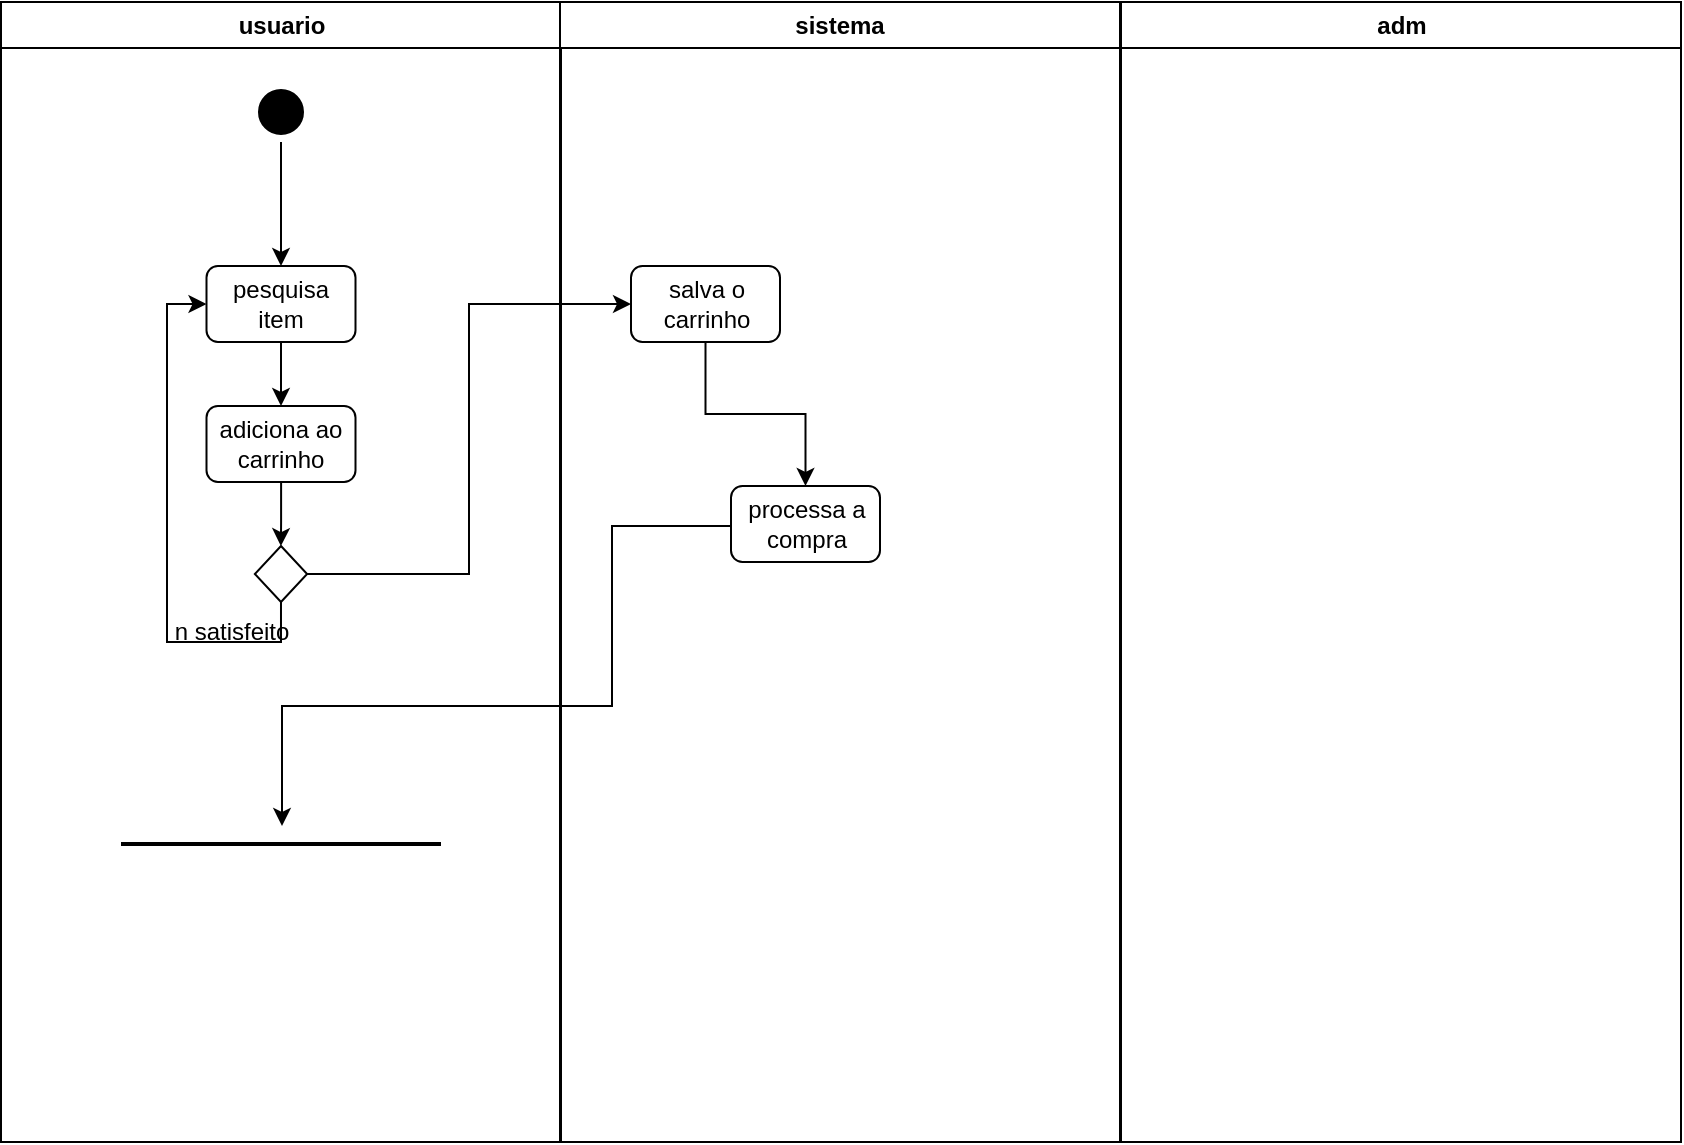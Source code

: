 <mxfile version="22.1.11" type="github">
  <diagram name="Page-1" id="e7e014a7-5840-1c2e-5031-d8a46d1fe8dd">
    <mxGraphModel dx="987" dy="571" grid="1" gridSize="10" guides="1" tooltips="1" connect="1" arrows="1" fold="1" page="1" pageScale="1" pageWidth="1169" pageHeight="826" background="none" math="0" shadow="0">
      <root>
        <mxCell id="0" />
        <mxCell id="1" parent="0" />
        <mxCell id="2" value="usuario" style="swimlane;whiteSpace=wrap" parent="1" vertex="1">
          <mxGeometry x="164.5" y="128" width="280" height="570" as="geometry" />
        </mxCell>
        <mxCell id="z-WEhTvD3s7KnRMiJ6-K-43" style="edgeStyle=orthogonalEdgeStyle;rounded=0;orthogonalLoop=1;jettySize=auto;html=1;exitX=0.5;exitY=1;exitDx=0;exitDy=0;entryX=0.5;entryY=0;entryDx=0;entryDy=0;" edge="1" parent="2" source="5" target="z-WEhTvD3s7KnRMiJ6-K-42">
          <mxGeometry relative="1" as="geometry" />
        </mxCell>
        <mxCell id="5" value="" style="ellipse;shape=startState;fillColor=#000000;strokeColor=#000000;" parent="2" vertex="1">
          <mxGeometry x="125" y="40" width="30" height="30" as="geometry" />
        </mxCell>
        <mxCell id="z-WEhTvD3s7KnRMiJ6-K-49" style="edgeStyle=orthogonalEdgeStyle;rounded=0;orthogonalLoop=1;jettySize=auto;html=1;exitX=0.5;exitY=1;exitDx=0;exitDy=0;entryX=0.5;entryY=0;entryDx=0;entryDy=0;" edge="1" parent="2" source="z-WEhTvD3s7KnRMiJ6-K-42" target="z-WEhTvD3s7KnRMiJ6-K-48">
          <mxGeometry relative="1" as="geometry" />
        </mxCell>
        <mxCell id="z-WEhTvD3s7KnRMiJ6-K-42" value="pesquisa item" style="rounded=1;whiteSpace=wrap;html=1;" vertex="1" parent="2">
          <mxGeometry x="102.75" y="132" width="74.5" height="38" as="geometry" />
        </mxCell>
        <mxCell id="z-WEhTvD3s7KnRMiJ6-K-52" style="edgeStyle=orthogonalEdgeStyle;rounded=0;orthogonalLoop=1;jettySize=auto;html=1;exitX=0.5;exitY=1;exitDx=0;exitDy=0;entryX=0;entryY=0.5;entryDx=0;entryDy=0;" edge="1" parent="2" source="z-WEhTvD3s7KnRMiJ6-K-44" target="z-WEhTvD3s7KnRMiJ6-K-42">
          <mxGeometry relative="1" as="geometry">
            <Array as="points">
              <mxPoint x="140" y="320" />
              <mxPoint x="83" y="320" />
              <mxPoint x="83" y="151" />
            </Array>
          </mxGeometry>
        </mxCell>
        <mxCell id="z-WEhTvD3s7KnRMiJ6-K-44" value="" style="rhombus;whiteSpace=wrap;html=1;" vertex="1" parent="2">
          <mxGeometry x="126.93" y="272" width="26.13" height="28" as="geometry" />
        </mxCell>
        <mxCell id="z-WEhTvD3s7KnRMiJ6-K-50" style="edgeStyle=orthogonalEdgeStyle;rounded=0;orthogonalLoop=1;jettySize=auto;html=1;" edge="1" parent="2" source="z-WEhTvD3s7KnRMiJ6-K-48" target="z-WEhTvD3s7KnRMiJ6-K-44">
          <mxGeometry relative="1" as="geometry" />
        </mxCell>
        <mxCell id="z-WEhTvD3s7KnRMiJ6-K-48" value="adiciona ao carrinho" style="rounded=1;whiteSpace=wrap;html=1;" vertex="1" parent="2">
          <mxGeometry x="102.75" y="202" width="74.5" height="38" as="geometry" />
        </mxCell>
        <mxCell id="z-WEhTvD3s7KnRMiJ6-K-53" value="n satisfeito&lt;br&gt;" style="text;html=1;strokeColor=none;fillColor=none;align=center;verticalAlign=middle;whiteSpace=wrap;rounded=0;" vertex="1" parent="2">
          <mxGeometry x="85.5" y="300" width="60" height="30" as="geometry" />
        </mxCell>
        <mxCell id="z-WEhTvD3s7KnRMiJ6-K-63" value="" style="line;strokeWidth=2;html=1;" vertex="1" parent="2">
          <mxGeometry x="60" y="412" width="160" height="18" as="geometry" />
        </mxCell>
        <mxCell id="3" value="sistema" style="swimlane;whiteSpace=wrap" parent="1" vertex="1">
          <mxGeometry x="444" y="128" width="280" height="570" as="geometry" />
        </mxCell>
        <mxCell id="z-WEhTvD3s7KnRMiJ6-K-61" style="edgeStyle=orthogonalEdgeStyle;rounded=0;orthogonalLoop=1;jettySize=auto;html=1;" edge="1" parent="3" source="z-WEhTvD3s7KnRMiJ6-K-57" target="z-WEhTvD3s7KnRMiJ6-K-60">
          <mxGeometry relative="1" as="geometry" />
        </mxCell>
        <mxCell id="z-WEhTvD3s7KnRMiJ6-K-57" value="salva o carrinho&lt;br&gt;" style="rounded=1;whiteSpace=wrap;html=1;" vertex="1" parent="3">
          <mxGeometry x="35.5" y="132" width="74.5" height="38" as="geometry" />
        </mxCell>
        <mxCell id="z-WEhTvD3s7KnRMiJ6-K-60" value="processa a compra" style="rounded=1;whiteSpace=wrap;html=1;" vertex="1" parent="3">
          <mxGeometry x="85.5" y="242" width="74.5" height="38" as="geometry" />
        </mxCell>
        <mxCell id="z-WEhTvD3s7KnRMiJ6-K-64" style="edgeStyle=orthogonalEdgeStyle;rounded=0;orthogonalLoop=1;jettySize=auto;html=1;" edge="1" parent="3" target="z-WEhTvD3s7KnRMiJ6-K-63">
          <mxGeometry relative="1" as="geometry">
            <mxPoint x="85.5" y="262" as="sourcePoint" />
            <mxPoint x="-143.84" y="441.227" as="targetPoint" />
            <Array as="points">
              <mxPoint x="26" y="262" />
              <mxPoint x="26" y="352" />
              <mxPoint x="-139" y="352" />
            </Array>
          </mxGeometry>
        </mxCell>
        <mxCell id="4" value="adm" style="swimlane;whiteSpace=wrap;startSize=23;" parent="1" vertex="1">
          <mxGeometry x="724.5" y="128" width="280" height="570" as="geometry" />
        </mxCell>
        <mxCell id="z-WEhTvD3s7KnRMiJ6-K-58" style="edgeStyle=orthogonalEdgeStyle;rounded=0;orthogonalLoop=1;jettySize=auto;html=1;entryX=0;entryY=0.5;entryDx=0;entryDy=0;" edge="1" parent="1" source="z-WEhTvD3s7KnRMiJ6-K-44" target="z-WEhTvD3s7KnRMiJ6-K-57">
          <mxGeometry relative="1" as="geometry" />
        </mxCell>
      </root>
    </mxGraphModel>
  </diagram>
</mxfile>
